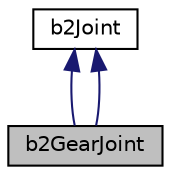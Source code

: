 digraph "b2GearJoint"
{
 // LATEX_PDF_SIZE
  edge [fontname="Helvetica",fontsize="10",labelfontname="Helvetica",labelfontsize="10"];
  node [fontname="Helvetica",fontsize="10",shape=record];
  Node1 [label="b2GearJoint",height=0.2,width=0.4,color="black", fillcolor="grey75", style="filled", fontcolor="black",tooltip=" "];
  Node2 -> Node1 [dir="back",color="midnightblue",fontsize="10",style="solid"];
  Node2 [label="b2Joint",height=0.2,width=0.4,color="black", fillcolor="white", style="filled",URL="$classb2Joint.html",tooltip=" "];
  Node2 -> Node1 [dir="back",color="midnightblue",fontsize="10",style="solid"];
}
